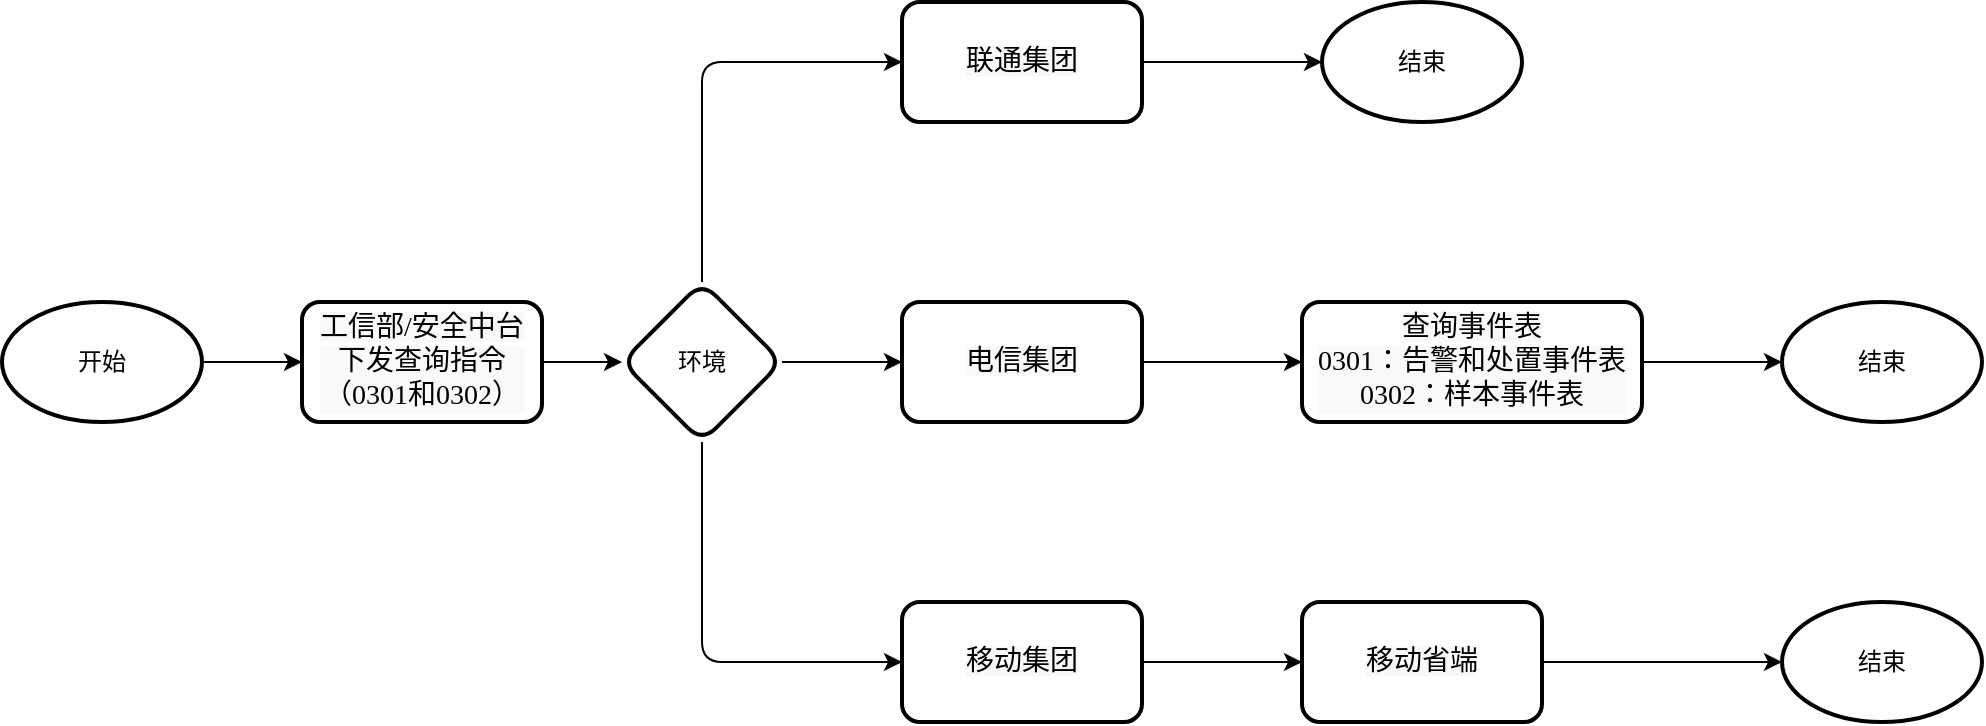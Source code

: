 <mxfile version="24.7.17">
  <diagram name="第 1 页" id="bZRFcT_aPY4U7Kw33MVV">
    <mxGraphModel dx="1114" dy="836" grid="1" gridSize="10" guides="1" tooltips="1" connect="1" arrows="1" fold="1" page="1" pageScale="1" pageWidth="827" pageHeight="1169" math="0" shadow="0">
      <root>
        <mxCell id="0" />
        <mxCell id="1" parent="0" />
        <mxCell id="Ucd6Qoxym27CG3SDEZvx-4" value="" style="edgeStyle=orthogonalEdgeStyle;rounded=1;orthogonalLoop=1;jettySize=auto;html=1;" parent="1" source="Ucd6Qoxym27CG3SDEZvx-2" target="Ucd6Qoxym27CG3SDEZvx-3" edge="1">
          <mxGeometry relative="1" as="geometry" />
        </mxCell>
        <mxCell id="Ucd6Qoxym27CG3SDEZvx-2" value="开始" style="strokeWidth=2;html=1;shape=mxgraph.flowchart.start_1;whiteSpace=wrap;rounded=1;" parent="1" vertex="1">
          <mxGeometry x="30" y="580" width="100" height="60" as="geometry" />
        </mxCell>
        <mxCell id="Ucd6Qoxym27CG3SDEZvx-6" value="" style="edgeStyle=orthogonalEdgeStyle;rounded=1;orthogonalLoop=1;jettySize=auto;html=1;" parent="1" source="Ucd6Qoxym27CG3SDEZvx-3" target="Ucd6Qoxym27CG3SDEZvx-5" edge="1">
          <mxGeometry relative="1" as="geometry" />
        </mxCell>
        <mxCell id="Ucd6Qoxym27CG3SDEZvx-3" value="&lt;span style=&quot;font-family: 默认字体; font-size: 14px; background-color: rgb(248, 249, 250);&quot;&gt;工信部/安全中台&lt;/span&gt;&lt;div style=&quot;margin: 0px; padding: 0px; font-family: 默认字体; font-size: 14px; background-color: rgb(248, 249, 250);&quot;&gt;下发查询指令&lt;/div&gt;&lt;div style=&quot;margin: 0px; padding: 0px; font-family: 默认字体; font-size: 14px; background-color: rgb(248, 249, 250);&quot;&gt;（0301和0302）&lt;/div&gt;" style="rounded=1;whiteSpace=wrap;html=1;strokeWidth=2;" parent="1" vertex="1">
          <mxGeometry x="180" y="580" width="120" height="60" as="geometry" />
        </mxCell>
        <mxCell id="Ucd6Qoxym27CG3SDEZvx-10" value="" style="edgeStyle=orthogonalEdgeStyle;rounded=1;orthogonalLoop=1;jettySize=auto;html=1;" parent="1" source="Ucd6Qoxym27CG3SDEZvx-5" target="Ucd6Qoxym27CG3SDEZvx-9" edge="1">
          <mxGeometry relative="1" as="geometry" />
        </mxCell>
        <mxCell id="Ucd6Qoxym27CG3SDEZvx-13" style="edgeStyle=orthogonalEdgeStyle;rounded=1;orthogonalLoop=1;jettySize=auto;html=1;exitX=0.5;exitY=0;exitDx=0;exitDy=0;entryX=0;entryY=0.5;entryDx=0;entryDy=0;" parent="1" source="Ucd6Qoxym27CG3SDEZvx-5" target="Ucd6Qoxym27CG3SDEZvx-7" edge="1">
          <mxGeometry relative="1" as="geometry" />
        </mxCell>
        <mxCell id="Ucd6Qoxym27CG3SDEZvx-14" style="edgeStyle=orthogonalEdgeStyle;rounded=1;orthogonalLoop=1;jettySize=auto;html=1;exitX=0.5;exitY=1;exitDx=0;exitDy=0;entryX=0;entryY=0.5;entryDx=0;entryDy=0;" parent="1" source="Ucd6Qoxym27CG3SDEZvx-5" target="Ucd6Qoxym27CG3SDEZvx-11" edge="1">
          <mxGeometry relative="1" as="geometry" />
        </mxCell>
        <mxCell id="Ucd6Qoxym27CG3SDEZvx-5" value="环境" style="rhombus;whiteSpace=wrap;html=1;rounded=1;strokeWidth=2;" parent="1" vertex="1">
          <mxGeometry x="340" y="570" width="80" height="80" as="geometry" />
        </mxCell>
        <mxCell id="3" value="" style="edgeStyle=none;html=1;rounded=1;" parent="1" source="Ucd6Qoxym27CG3SDEZvx-7" target="2" edge="1">
          <mxGeometry relative="1" as="geometry" />
        </mxCell>
        <mxCell id="Ucd6Qoxym27CG3SDEZvx-7" value="&lt;span style=&quot;font-family: 默认字体; font-size: 14px; background-color: rgb(248, 249, 250);&quot;&gt;联通集团&lt;/span&gt;" style="whiteSpace=wrap;html=1;rounded=1;strokeWidth=2;" parent="1" vertex="1">
          <mxGeometry x="480" y="430" width="120" height="60" as="geometry" />
        </mxCell>
        <mxCell id="Ucd6Qoxym27CG3SDEZvx-16" value="" style="edgeStyle=orthogonalEdgeStyle;rounded=1;orthogonalLoop=1;jettySize=auto;html=1;" parent="1" source="Ucd6Qoxym27CG3SDEZvx-9" target="Ucd6Qoxym27CG3SDEZvx-15" edge="1">
          <mxGeometry relative="1" as="geometry" />
        </mxCell>
        <mxCell id="Ucd6Qoxym27CG3SDEZvx-9" value="&lt;span style=&quot;font-family: 默认字体; font-size: 14px; background-color: rgb(248, 249, 250);&quot;&gt;电信集团&lt;/span&gt;" style="whiteSpace=wrap;html=1;rounded=1;strokeWidth=2;" parent="1" vertex="1">
          <mxGeometry x="480" y="580" width="120" height="60" as="geometry" />
        </mxCell>
        <mxCell id="Ucd6Qoxym27CG3SDEZvx-18" value="" style="edgeStyle=orthogonalEdgeStyle;rounded=1;orthogonalLoop=1;jettySize=auto;html=1;" parent="1" source="Ucd6Qoxym27CG3SDEZvx-11" target="Ucd6Qoxym27CG3SDEZvx-17" edge="1">
          <mxGeometry relative="1" as="geometry" />
        </mxCell>
        <mxCell id="Ucd6Qoxym27CG3SDEZvx-11" value="&lt;span style=&quot;font-family: 默认字体; font-size: 14px; background-color: rgb(248, 249, 250);&quot;&gt;移动集团&lt;/span&gt;" style="whiteSpace=wrap;html=1;rounded=1;strokeWidth=2;" parent="1" vertex="1">
          <mxGeometry x="480" y="730" width="120" height="60" as="geometry" />
        </mxCell>
        <mxCell id="6" value="" style="edgeStyle=none;html=1;rounded=1;" parent="1" source="Ucd6Qoxym27CG3SDEZvx-15" target="4" edge="1">
          <mxGeometry relative="1" as="geometry" />
        </mxCell>
        <mxCell id="Ucd6Qoxym27CG3SDEZvx-15" value="&lt;span style=&quot;font-family: 默认字体; font-size: 14px; background-color: rgb(248, 249, 250);&quot;&gt;查询事件表&lt;/span&gt;&lt;div style=&quot;margin: 0px; padding: 0px; font-family: 默认字体; font-size: 14px; background-color: rgb(248, 249, 250);&quot;&gt;0301：告警和处置事件表&lt;/div&gt;&lt;div style=&quot;margin: 0px; padding: 0px; font-family: 默认字体; font-size: 14px; background-color: rgb(248, 249, 250);&quot;&gt;0302：样本事件表&lt;/div&gt;" style="whiteSpace=wrap;html=1;rounded=1;strokeWidth=2;" parent="1" vertex="1">
          <mxGeometry x="680" y="580" width="170" height="60" as="geometry" />
        </mxCell>
        <mxCell id="7" value="" style="edgeStyle=none;html=1;rounded=1;" parent="1" source="Ucd6Qoxym27CG3SDEZvx-17" target="5" edge="1">
          <mxGeometry relative="1" as="geometry" />
        </mxCell>
        <mxCell id="Ucd6Qoxym27CG3SDEZvx-17" value="&lt;span style=&quot;font-family: 默认字体; font-size: 14px; background-color: rgb(248, 249, 250);&quot;&gt;移动省端&lt;/span&gt;" style="rounded=1;whiteSpace=wrap;html=1;strokeWidth=2;" parent="1" vertex="1">
          <mxGeometry x="680" y="730" width="120" height="60" as="geometry" />
        </mxCell>
        <mxCell id="2" value="结束" style="strokeWidth=2;html=1;shape=mxgraph.flowchart.start_1;whiteSpace=wrap;rounded=1;" parent="1" vertex="1">
          <mxGeometry x="690" y="430" width="100" height="60" as="geometry" />
        </mxCell>
        <mxCell id="4" value="结束" style="strokeWidth=2;html=1;shape=mxgraph.flowchart.start_1;whiteSpace=wrap;rounded=1;" parent="1" vertex="1">
          <mxGeometry x="920" y="580" width="100" height="60" as="geometry" />
        </mxCell>
        <mxCell id="5" value="结束" style="strokeWidth=2;html=1;shape=mxgraph.flowchart.start_1;whiteSpace=wrap;rounded=1;" parent="1" vertex="1">
          <mxGeometry x="920" y="730" width="100" height="60" as="geometry" />
        </mxCell>
      </root>
    </mxGraphModel>
  </diagram>
</mxfile>
